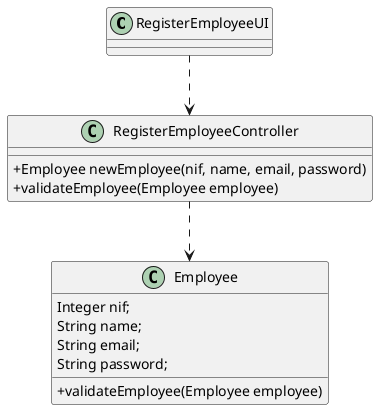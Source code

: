 @startuml
skinparam classAttributeIconSize 0

class RegisterEmployeeUI
{
}

class RegisterEmployeeController
{
    +Employee newEmployee(nif, name, email, password)
    +validateEmployee(Employee employee)
}

class Employee
{
    Integer nif;
    String name;
    String email;
    String password;
    +validateEmployee(Employee employee)
}

RegisterEmployeeUI ..> RegisterEmployeeController
RegisterEmployeeController ..> Employee
@enduml
